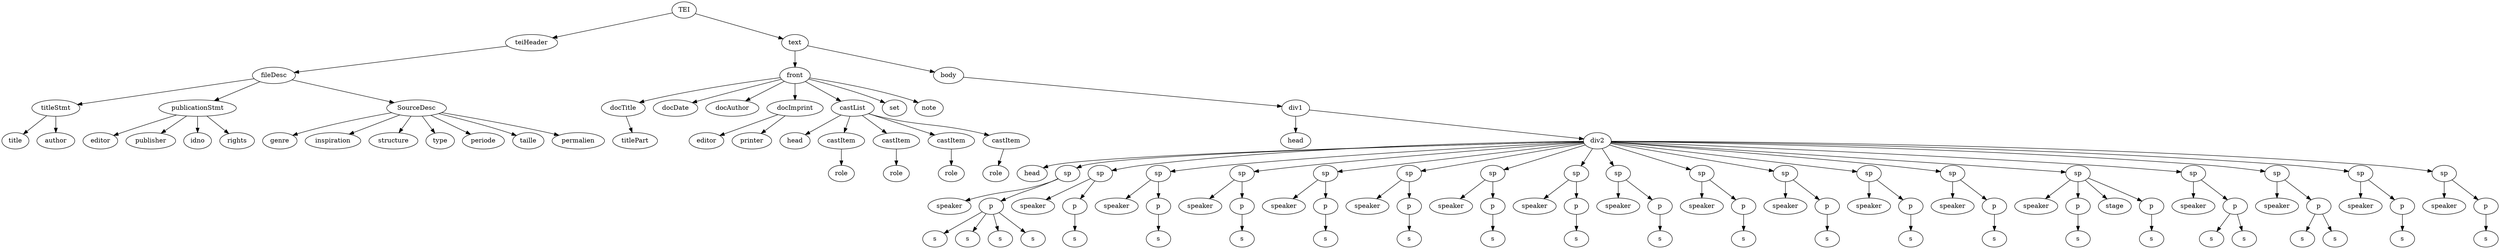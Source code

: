 digraph Tree {
	"t0" [label = "TEI"];
	"t1" [label = "teiHeader"];
	"t2" [label = "fileDesc"];
	"t3" [label = "titleStmt"];
	"t4" [label = "title"];
	"t5" [label = "author"];
	"t6" [label = "publicationStmt"];
	"t7" [label = "editor"];
	"t8" [label = "publisher"];
	"t9" [label = "idno"];
	"t10" [label = "rights"];
	"t11" [label = "SourceDesc"];
	"t12" [label = "genre"];
	"t13" [label = "inspiration"];
	"t14" [label = "structure"];
	"t15" [label = "type"];
	"t16" [label = "periode"];
	"t17" [label = "taille"];
	"t18" [label = "permalien"];
	"t19" [label = "text"];
	"t20" [label = "front"];
	"t21" [label = "docTitle"];
	"t22" [label = "titlePart"];
	"t23" [label = "docDate"];
	"t24" [label = "docAuthor"];
	"t25" [label = "docImprint"];
	"t26" [label = "editor"];
	"t27" [label = "printer"];
	"t28" [label = "castList"];
	"t29" [label = "head"];
	"t30" [label = "castItem"];
	"t31" [label = "role"];
	"t32" [label = "castItem"];
	"t33" [label = "role"];
	"t34" [label = "castItem"];
	"t35" [label = "role"];
	"t36" [label = "castItem"];
	"t37" [label = "role"];
	"t38" [label = "set"];
	"t39" [label = "note"];
	"t40" [label = "body"];
	"t41" [label = "div1"];
	"t42" [label = "head"];
	"t43" [label = "div2"];
	"t44" [label = "head"];
	"t45" [label = "sp"];
	"t46" [label = "speaker"];
	"t47" [label = "p"];
	"t48" [label = "s"];
	"t49" [label = "s"];
	"t50" [label = "s"];
	"t51" [label = "s"];
	"t52" [label = "sp"];
	"t53" [label = "speaker"];
	"t54" [label = "p"];
	"t55" [label = "s"];
	"t56" [label = "sp"];
	"t57" [label = "speaker"];
	"t58" [label = "p"];
	"t59" [label = "s"];
	"t60" [label = "sp"];
	"t61" [label = "speaker"];
	"t62" [label = "p"];
	"t63" [label = "s"];
	"t64" [label = "sp"];
	"t65" [label = "speaker"];
	"t66" [label = "p"];
	"t67" [label = "s"];
	"t68" [label = "sp"];
	"t69" [label = "speaker"];
	"t70" [label = "p"];
	"t71" [label = "s"];
	"t72" [label = "sp"];
	"t73" [label = "speaker"];
	"t74" [label = "p"];
	"t75" [label = "s"];
	"t76" [label = "sp"];
	"t77" [label = "speaker"];
	"t78" [label = "p"];
	"t79" [label = "s"];
	"t80" [label = "sp"];
	"t81" [label = "speaker"];
	"t82" [label = "p"];
	"t83" [label = "s"];
	"t84" [label = "sp"];
	"t85" [label = "speaker"];
	"t86" [label = "p"];
	"t87" [label = "s"];
	"t88" [label = "sp"];
	"t89" [label = "speaker"];
	"t90" [label = "p"];
	"t91" [label = "s"];
	"t92" [label = "sp"];
	"t93" [label = "speaker"];
	"t94" [label = "p"];
	"t95" [label = "s"];
	"t96" [label = "sp"];
	"t97" [label = "speaker"];
	"t98" [label = "p"];
	"t99" [label = "s"];
	"t100" [label = "sp"];
	"t101" [label = "speaker"];
	"t102" [label = "p"];
	"t103" [label = "s"];
	"t104" [label = "stage"];
	"t105" [label = "p"];
	"t106" [label = "s"];
	"t107" [label = "sp"];
	"t108" [label = "speaker"];
	"t109" [label = "p"];
	"t110" [label = "s"];
	"t111" [label = "s"];
	"t112" [label = "sp"];
	"t113" [label = "speaker"];
	"t114" [label = "p"];
	"t115" [label = "s"];
	"t116" [label = "s"];
	"t117" [label = "sp"];
	"t118" [label = "speaker"];
	"t119" [label = "p"];
	"t120" [label = "s"];
	"t121" [label = "sp"];
	"t122" [label = "speaker"];
	"t123" [label = "p"];
	"t124" [label = "s"];
	"t0" -> "t1";
	"t1" -> "t2";
	"t2" -> "t3";
	"t3" -> "t4";
	"t3" -> "t5";
	"t2" -> "t6";
	"t6" -> "t7";
	"t6" -> "t8";
	"t6" -> "t9";
	"t6" -> "t10";
	"t2" -> "t11";
	"t11" -> "t12";
	"t11" -> "t13";
	"t11" -> "t14";
	"t11" -> "t15";
	"t11" -> "t16";
	"t11" -> "t17";
	"t11" -> "t18";
	"t0" -> "t19";
	"t19" -> "t20";
	"t20" -> "t21";
	"t21" -> "t22";
	"t20" -> "t23";
	"t20" -> "t24";
	"t20" -> "t25";
	"t25" -> "t26";
	"t25" -> "t27";
	"t20" -> "t28";
	"t28" -> "t29";
	"t28" -> "t30";
	"t30" -> "t31";
	"t28" -> "t32";
	"t32" -> "t33";
	"t28" -> "t34";
	"t34" -> "t35";
	"t28" -> "t36";
	"t36" -> "t37";
	"t20" -> "t38";
	"t20" -> "t39";
	"t19" -> "t40";
	"t40" -> "t41";
	"t41" -> "t42";
	"t41" -> "t43";
	"t43" -> "t44";
	"t43" -> "t45";
	"t45" -> "t46";
	"t45" -> "t47";
	"t47" -> "t48";
	"t47" -> "t49";
	"t47" -> "t50";
	"t47" -> "t51";
	"t43" -> "t52";
	"t52" -> "t53";
	"t52" -> "t54";
	"t54" -> "t55";
	"t43" -> "t56";
	"t56" -> "t57";
	"t56" -> "t58";
	"t58" -> "t59";
	"t43" -> "t60";
	"t60" -> "t61";
	"t60" -> "t62";
	"t62" -> "t63";
	"t43" -> "t64";
	"t64" -> "t65";
	"t64" -> "t66";
	"t66" -> "t67";
	"t43" -> "t68";
	"t68" -> "t69";
	"t68" -> "t70";
	"t70" -> "t71";
	"t43" -> "t72";
	"t72" -> "t73";
	"t72" -> "t74";
	"t74" -> "t75";
	"t43" -> "t76";
	"t76" -> "t77";
	"t76" -> "t78";
	"t78" -> "t79";
	"t43" -> "t80";
	"t80" -> "t81";
	"t80" -> "t82";
	"t82" -> "t83";
	"t43" -> "t84";
	"t84" -> "t85";
	"t84" -> "t86";
	"t86" -> "t87";
	"t43" -> "t88";
	"t88" -> "t89";
	"t88" -> "t90";
	"t90" -> "t91";
	"t43" -> "t92";
	"t92" -> "t93";
	"t92" -> "t94";
	"t94" -> "t95";
	"t43" -> "t96";
	"t96" -> "t97";
	"t96" -> "t98";
	"t98" -> "t99";
	"t43" -> "t100";
	"t100" -> "t101";
	"t100" -> "t102";
	"t102" -> "t103";
	"t100" -> "t104";
	"t100" -> "t105";
	"t105" -> "t106";
	"t43" -> "t107";
	"t107" -> "t108";
	"t107" -> "t109";
	"t109" -> "t110";
	"t109" -> "t111";
	"t43" -> "t112";
	"t112" -> "t113";
	"t112" -> "t114";
	"t114" -> "t115";
	"t114" -> "t116";
	"t43" -> "t117";
	"t117" -> "t118";
	"t117" -> "t119";
	"t119" -> "t120";
	"t43" -> "t121";
	"t121" -> "t122";
	"t121" -> "t123";
	"t123" -> "t124";
}
